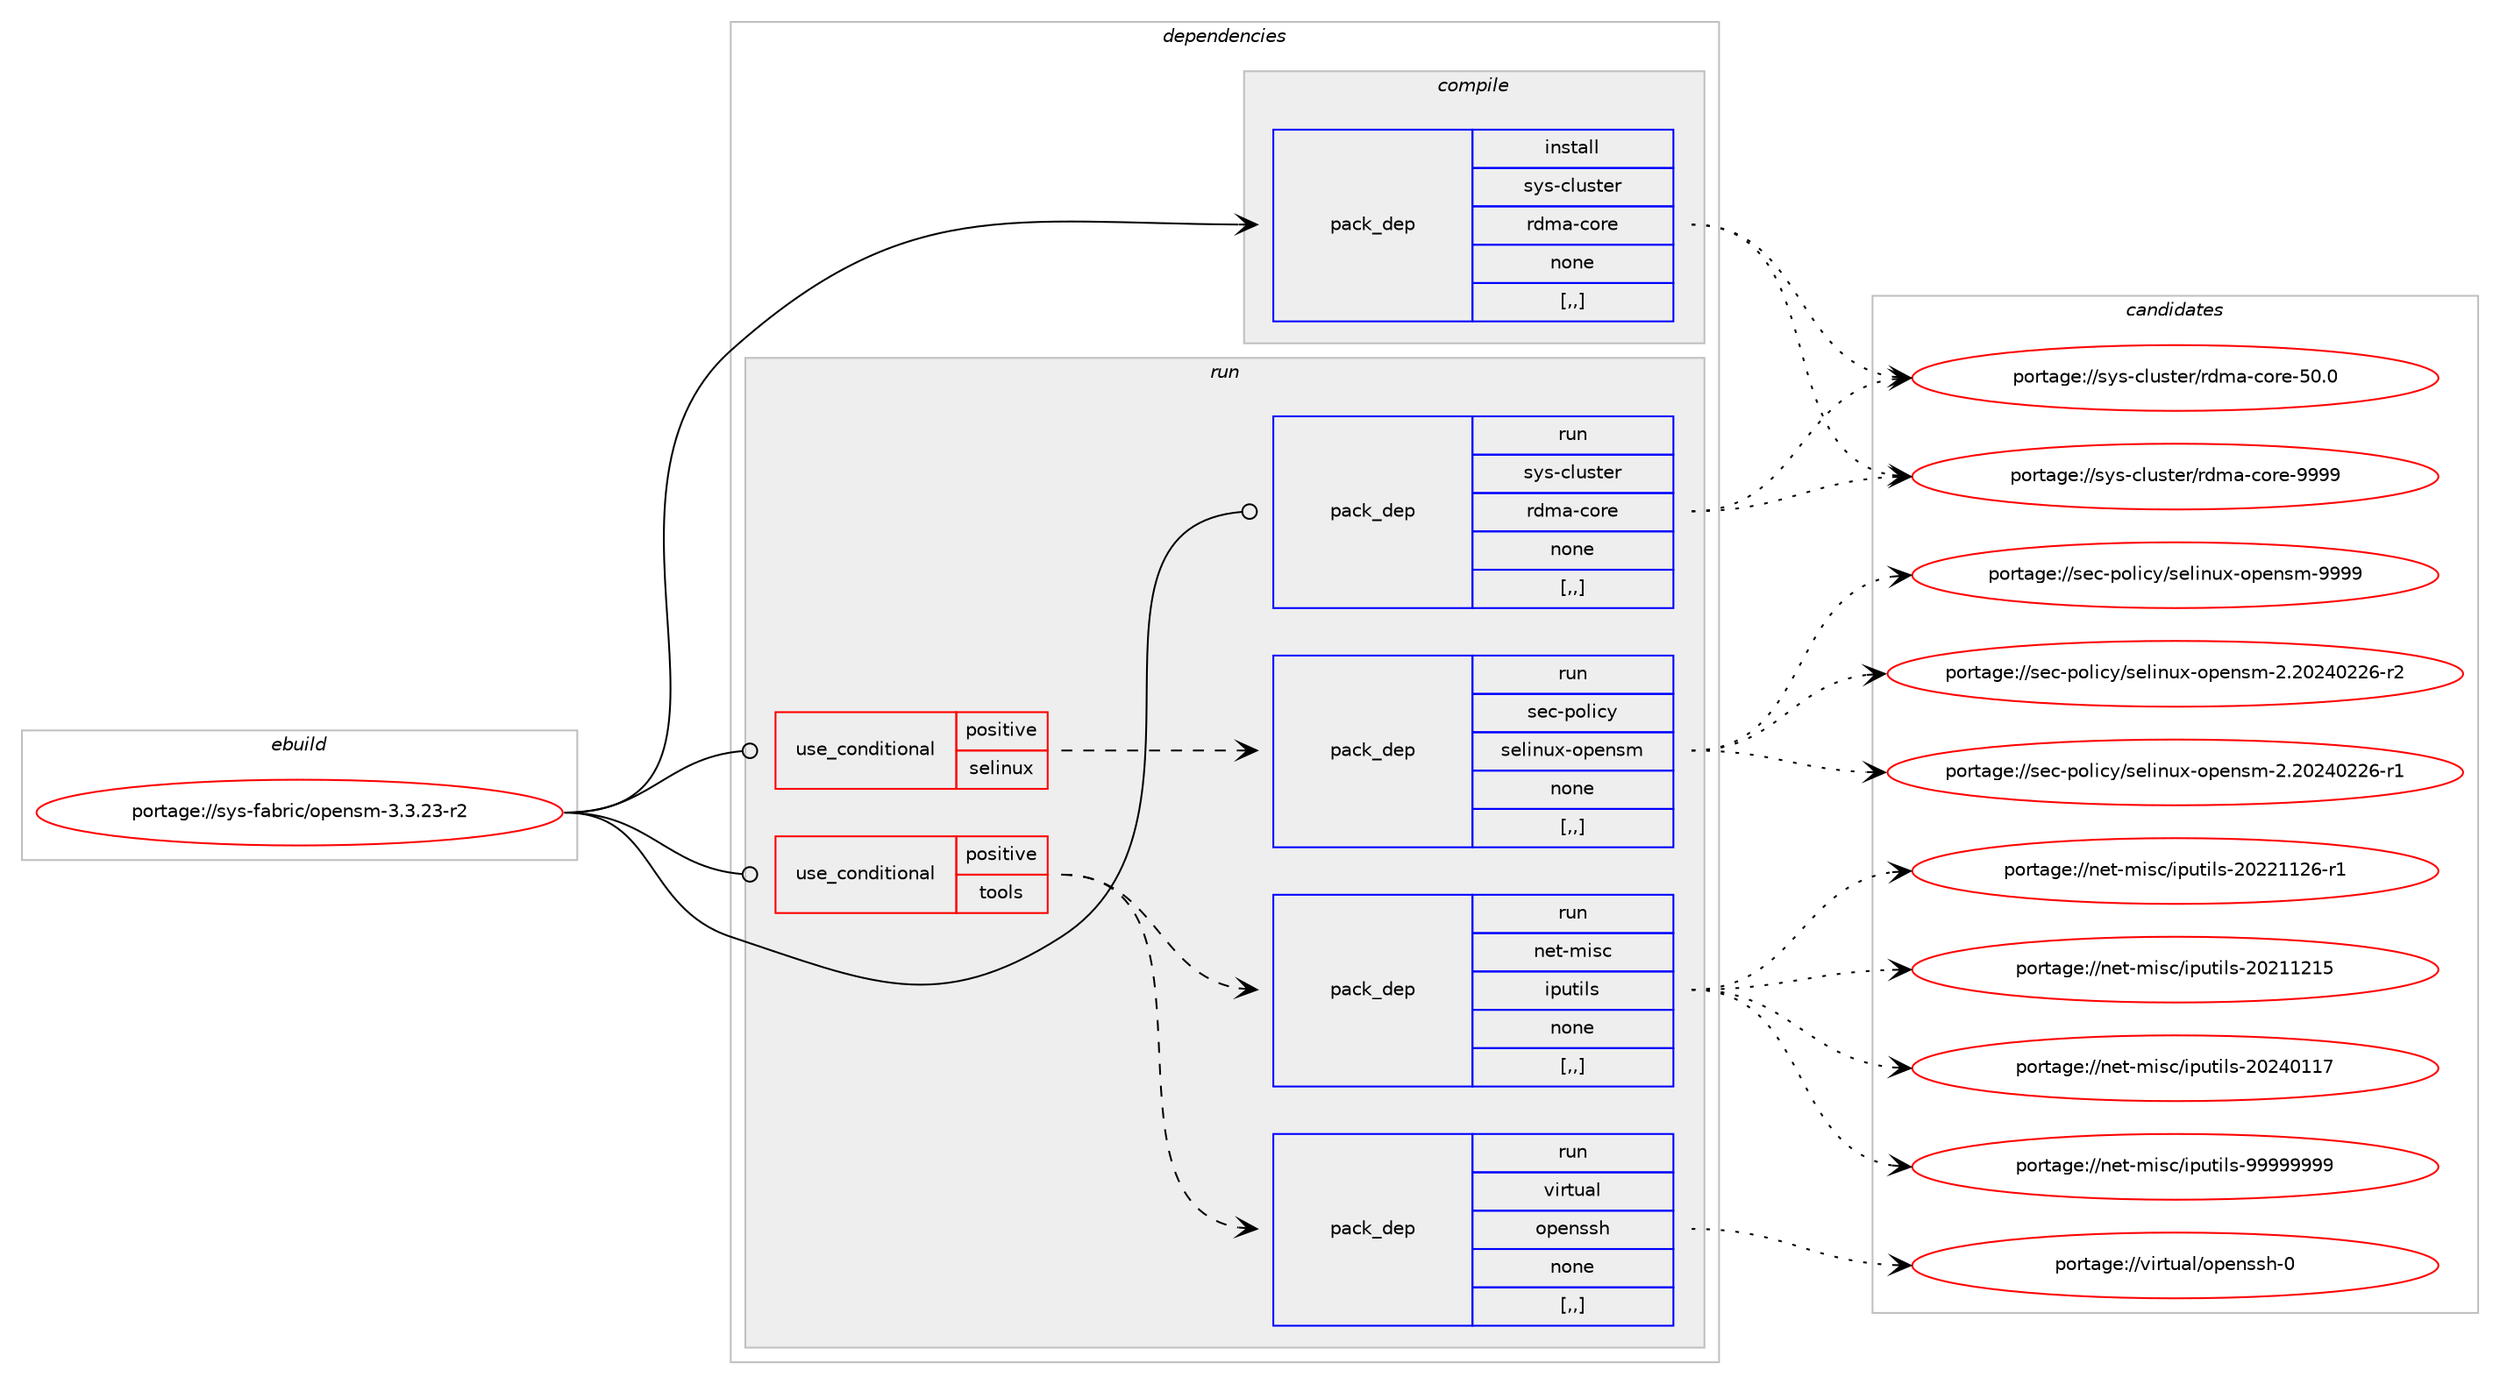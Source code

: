 digraph prolog {

# *************
# Graph options
# *************

newrank=true;
concentrate=true;
compound=true;
graph [rankdir=LR,fontname=Helvetica,fontsize=10,ranksep=1.5];#, ranksep=2.5, nodesep=0.2];
edge  [arrowhead=vee];
node  [fontname=Helvetica,fontsize=10];

# **********
# The ebuild
# **********

subgraph cluster_leftcol {
color=gray;
label=<<i>ebuild</i>>;
id [label="portage://sys-fabric/opensm-3.3.23-r2", color=red, width=4, href="../sys-fabric/opensm-3.3.23-r2.svg"];
}

# ****************
# The dependencies
# ****************

subgraph cluster_midcol {
color=gray;
label=<<i>dependencies</i>>;
subgraph cluster_compile {
fillcolor="#eeeeee";
style=filled;
label=<<i>compile</i>>;
subgraph pack316238 {
dependency435006 [label=<<TABLE BORDER="0" CELLBORDER="1" CELLSPACING="0" CELLPADDING="4" WIDTH="220"><TR><TD ROWSPAN="6" CELLPADDING="30">pack_dep</TD></TR><TR><TD WIDTH="110">install</TD></TR><TR><TD>sys-cluster</TD></TR><TR><TD>rdma-core</TD></TR><TR><TD>none</TD></TR><TR><TD>[,,]</TD></TR></TABLE>>, shape=none, color=blue];
}
id:e -> dependency435006:w [weight=20,style="solid",arrowhead="vee"];
}
subgraph cluster_compileandrun {
fillcolor="#eeeeee";
style=filled;
label=<<i>compile and run</i>>;
}
subgraph cluster_run {
fillcolor="#eeeeee";
style=filled;
label=<<i>run</i>>;
subgraph cond115802 {
dependency435007 [label=<<TABLE BORDER="0" CELLBORDER="1" CELLSPACING="0" CELLPADDING="4"><TR><TD ROWSPAN="3" CELLPADDING="10">use_conditional</TD></TR><TR><TD>positive</TD></TR><TR><TD>selinux</TD></TR></TABLE>>, shape=none, color=red];
subgraph pack316239 {
dependency435008 [label=<<TABLE BORDER="0" CELLBORDER="1" CELLSPACING="0" CELLPADDING="4" WIDTH="220"><TR><TD ROWSPAN="6" CELLPADDING="30">pack_dep</TD></TR><TR><TD WIDTH="110">run</TD></TR><TR><TD>sec-policy</TD></TR><TR><TD>selinux-opensm</TD></TR><TR><TD>none</TD></TR><TR><TD>[,,]</TD></TR></TABLE>>, shape=none, color=blue];
}
dependency435007:e -> dependency435008:w [weight=20,style="dashed",arrowhead="vee"];
}
id:e -> dependency435007:w [weight=20,style="solid",arrowhead="odot"];
subgraph cond115803 {
dependency435009 [label=<<TABLE BORDER="0" CELLBORDER="1" CELLSPACING="0" CELLPADDING="4"><TR><TD ROWSPAN="3" CELLPADDING="10">use_conditional</TD></TR><TR><TD>positive</TD></TR><TR><TD>tools</TD></TR></TABLE>>, shape=none, color=red];
subgraph pack316240 {
dependency435010 [label=<<TABLE BORDER="0" CELLBORDER="1" CELLSPACING="0" CELLPADDING="4" WIDTH="220"><TR><TD ROWSPAN="6" CELLPADDING="30">pack_dep</TD></TR><TR><TD WIDTH="110">run</TD></TR><TR><TD>net-misc</TD></TR><TR><TD>iputils</TD></TR><TR><TD>none</TD></TR><TR><TD>[,,]</TD></TR></TABLE>>, shape=none, color=blue];
}
dependency435009:e -> dependency435010:w [weight=20,style="dashed",arrowhead="vee"];
subgraph pack316241 {
dependency435011 [label=<<TABLE BORDER="0" CELLBORDER="1" CELLSPACING="0" CELLPADDING="4" WIDTH="220"><TR><TD ROWSPAN="6" CELLPADDING="30">pack_dep</TD></TR><TR><TD WIDTH="110">run</TD></TR><TR><TD>virtual</TD></TR><TR><TD>openssh</TD></TR><TR><TD>none</TD></TR><TR><TD>[,,]</TD></TR></TABLE>>, shape=none, color=blue];
}
dependency435009:e -> dependency435011:w [weight=20,style="dashed",arrowhead="vee"];
}
id:e -> dependency435009:w [weight=20,style="solid",arrowhead="odot"];
subgraph pack316242 {
dependency435012 [label=<<TABLE BORDER="0" CELLBORDER="1" CELLSPACING="0" CELLPADDING="4" WIDTH="220"><TR><TD ROWSPAN="6" CELLPADDING="30">pack_dep</TD></TR><TR><TD WIDTH="110">run</TD></TR><TR><TD>sys-cluster</TD></TR><TR><TD>rdma-core</TD></TR><TR><TD>none</TD></TR><TR><TD>[,,]</TD></TR></TABLE>>, shape=none, color=blue];
}
id:e -> dependency435012:w [weight=20,style="solid",arrowhead="odot"];
}
}

# **************
# The candidates
# **************

subgraph cluster_choices {
rank=same;
color=gray;
label=<<i>candidates</i>>;

subgraph choice316238 {
color=black;
nodesep=1;
choice1151211154599108117115116101114471141001099745991111141014557575757 [label="portage://sys-cluster/rdma-core-9999", color=red, width=4,href="../sys-cluster/rdma-core-9999.svg"];
choice1151211154599108117115116101114471141001099745991111141014553484648 [label="portage://sys-cluster/rdma-core-50.0", color=red, width=4,href="../sys-cluster/rdma-core-50.0.svg"];
dependency435006:e -> choice1151211154599108117115116101114471141001099745991111141014557575757:w [style=dotted,weight="100"];
dependency435006:e -> choice1151211154599108117115116101114471141001099745991111141014553484648:w [style=dotted,weight="100"];
}
subgraph choice316239 {
color=black;
nodesep=1;
choice11510199451121111081059912147115101108105110117120451111121011101151094557575757 [label="portage://sec-policy/selinux-opensm-9999", color=red, width=4,href="../sec-policy/selinux-opensm-9999.svg"];
choice115101994511211110810599121471151011081051101171204511111210111011510945504650485052485050544511450 [label="portage://sec-policy/selinux-opensm-2.20240226-r2", color=red, width=4,href="../sec-policy/selinux-opensm-2.20240226-r2.svg"];
choice115101994511211110810599121471151011081051101171204511111210111011510945504650485052485050544511449 [label="portage://sec-policy/selinux-opensm-2.20240226-r1", color=red, width=4,href="../sec-policy/selinux-opensm-2.20240226-r1.svg"];
dependency435008:e -> choice11510199451121111081059912147115101108105110117120451111121011101151094557575757:w [style=dotted,weight="100"];
dependency435008:e -> choice115101994511211110810599121471151011081051101171204511111210111011510945504650485052485050544511450:w [style=dotted,weight="100"];
dependency435008:e -> choice115101994511211110810599121471151011081051101171204511111210111011510945504650485052485050544511449:w [style=dotted,weight="100"];
}
subgraph choice316240 {
color=black;
nodesep=1;
choice110101116451091051159947105112117116105108115455757575757575757 [label="portage://net-misc/iputils-99999999", color=red, width=4,href="../net-misc/iputils-99999999.svg"];
choice110101116451091051159947105112117116105108115455048505248494955 [label="portage://net-misc/iputils-20240117", color=red, width=4,href="../net-misc/iputils-20240117.svg"];
choice1101011164510910511599471051121171161051081154550485050494950544511449 [label="portage://net-misc/iputils-20221126-r1", color=red, width=4,href="../net-misc/iputils-20221126-r1.svg"];
choice110101116451091051159947105112117116105108115455048504949504953 [label="portage://net-misc/iputils-20211215", color=red, width=4,href="../net-misc/iputils-20211215.svg"];
dependency435010:e -> choice110101116451091051159947105112117116105108115455757575757575757:w [style=dotted,weight="100"];
dependency435010:e -> choice110101116451091051159947105112117116105108115455048505248494955:w [style=dotted,weight="100"];
dependency435010:e -> choice1101011164510910511599471051121171161051081154550485050494950544511449:w [style=dotted,weight="100"];
dependency435010:e -> choice110101116451091051159947105112117116105108115455048504949504953:w [style=dotted,weight="100"];
}
subgraph choice316241 {
color=black;
nodesep=1;
choice11810511411611797108471111121011101151151044548 [label="portage://virtual/openssh-0", color=red, width=4,href="../virtual/openssh-0.svg"];
dependency435011:e -> choice11810511411611797108471111121011101151151044548:w [style=dotted,weight="100"];
}
subgraph choice316242 {
color=black;
nodesep=1;
choice1151211154599108117115116101114471141001099745991111141014557575757 [label="portage://sys-cluster/rdma-core-9999", color=red, width=4,href="../sys-cluster/rdma-core-9999.svg"];
choice1151211154599108117115116101114471141001099745991111141014553484648 [label="portage://sys-cluster/rdma-core-50.0", color=red, width=4,href="../sys-cluster/rdma-core-50.0.svg"];
dependency435012:e -> choice1151211154599108117115116101114471141001099745991111141014557575757:w [style=dotted,weight="100"];
dependency435012:e -> choice1151211154599108117115116101114471141001099745991111141014553484648:w [style=dotted,weight="100"];
}
}

}
